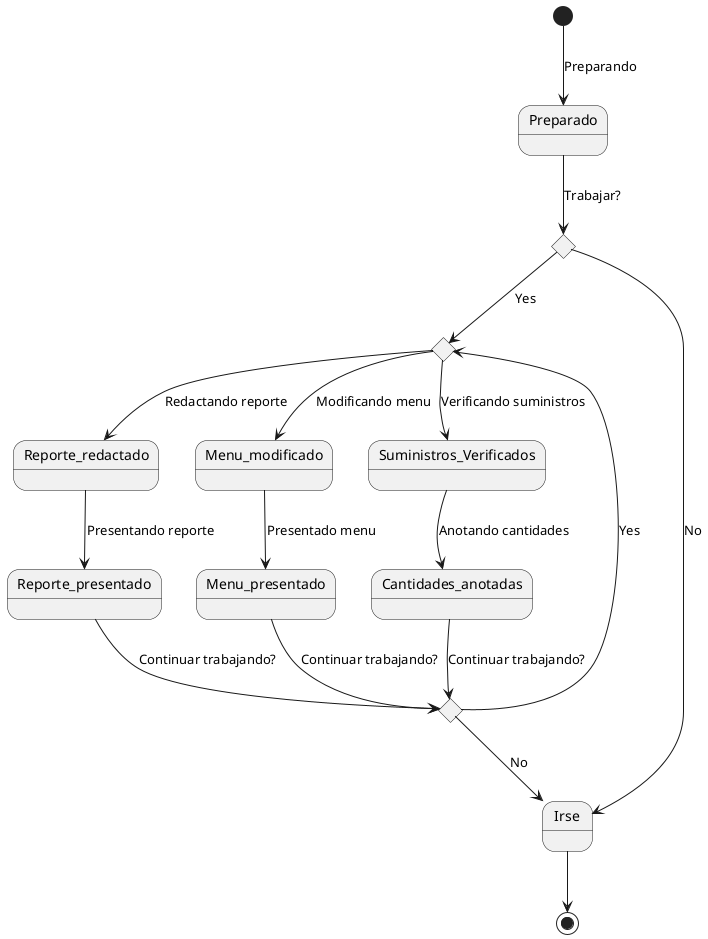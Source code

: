 @startuml

state a <<choice>>
state b <<choice>>
state c <<choice>>
[*]-->Preparado : Preparando
Preparado-->a : Trabajar?
a-->b : Yes
a-->Irse : No
Irse-->[*]
b-->Reporte_redactado : Redactando reporte
Reporte_redactado-->Reporte_presentado : Presentando reporte
Reporte_presentado-->c : Continuar trabajando?
b-->Menu_modificado : Modificando menu
Menu_modificado-->Menu_presentado : Presentado menu
Menu_presentado-->c : Continuar trabajando?
b-->Suministros_Verificados : Verificando suministros
Suministros_Verificados-->Cantidades_anotadas : Anotando cantidades
Cantidades_anotadas-->c : Continuar trabajando?
c-->b : Yes
c-->Irse : No
@enduml
